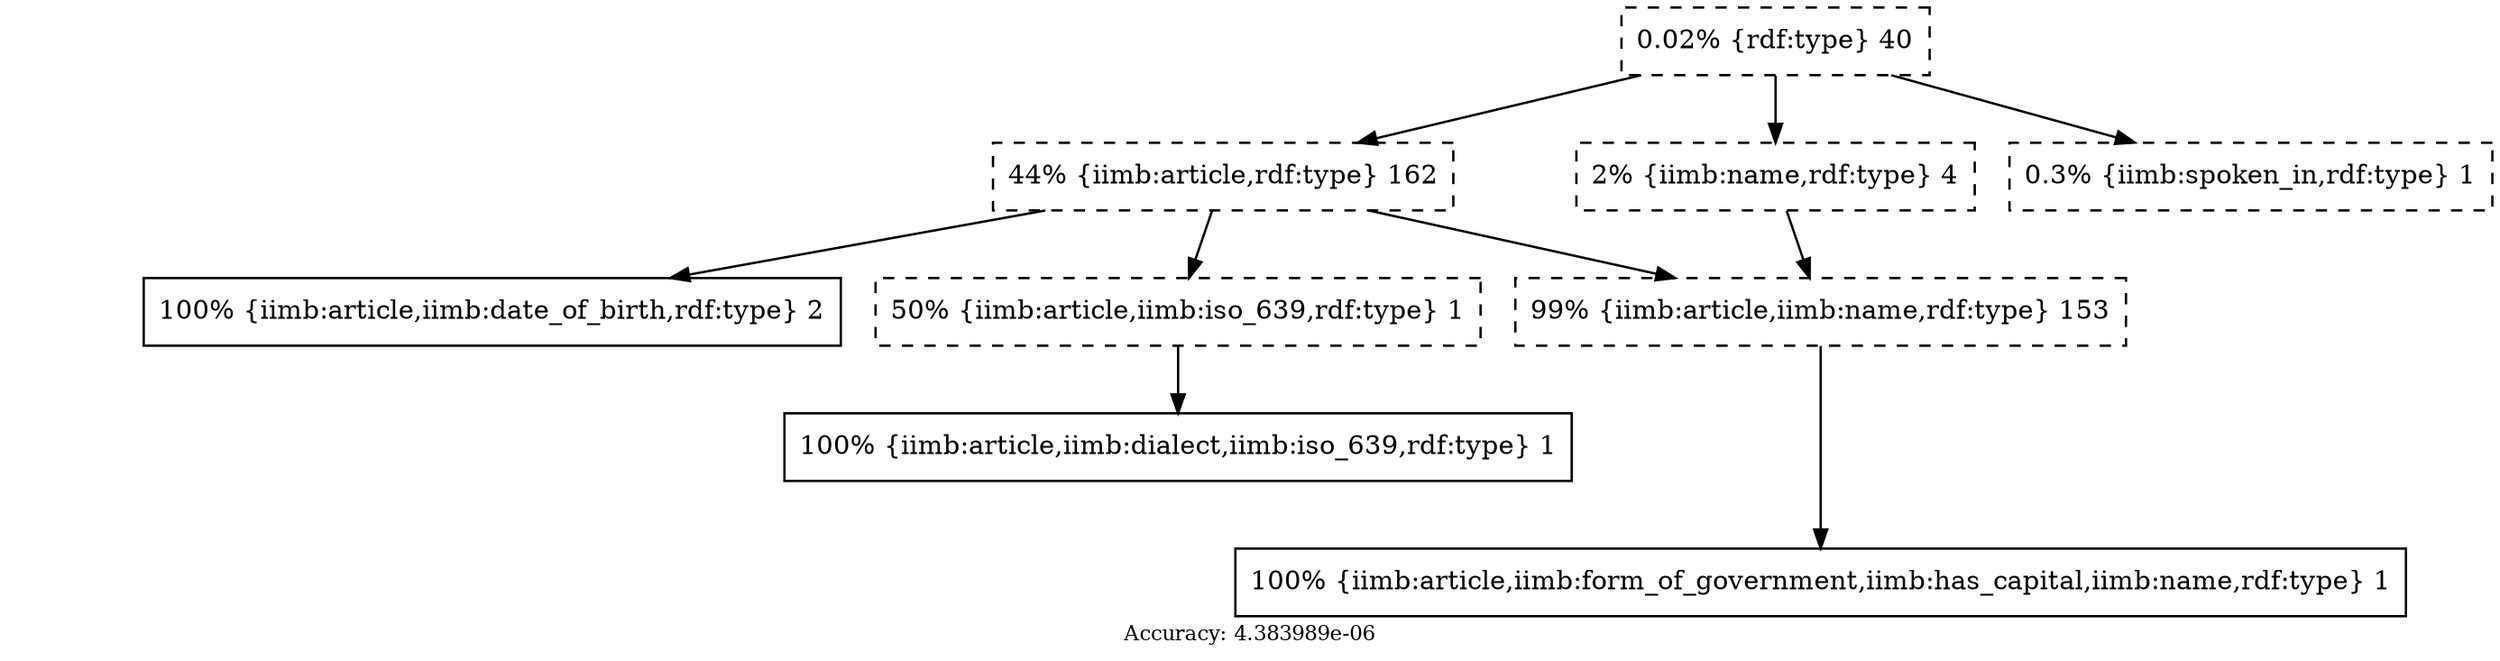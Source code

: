 digraph iimb_4 {
  edge [color=black, penwidth="1.25"];
  node [color=black, penwidth="1.25"];
  
  {
    rank=same;
    node_r1 [label="", shape="plaintext"];
    h [label="0.02% {rdf:type} 40", shape="rectangle", style="dashed"];
  }
  {
    rank=same;
    node_r2 [label="", shape="plaintext"];
    a [label="44% {iimb:article,rdf:type} 162", shape="rectangle", style="dashed"];
    g [label="2% {iimb:name,rdf:type} 4", shape="rectangle", style="dashed"];
    i [label="0.3% {iimb:spoken_in,rdf:type} 1", shape="rectangle", style="dashed"];
  }
  {
    rank=same;
    node_r3 [label="", shape="plaintext"];
    b [label="100% {iimb:article,iimb:date_of_birth,rdf:type} 2", shape="rectangle", style="solid"];
    c [label="50% {iimb:article,iimb:iso_639,rdf:type} 1", shape="rectangle", style="dashed"];
    e [label="99% {iimb:article,iimb:name,rdf:type} 153", shape="rectangle", style="dashed"];
  }
  {
    rank=same;
    node_r4 [label="", shape="plaintext", style="invis"];
    d [label="100% {iimb:article,iimb:dialect,iimb:iso_639,rdf:type} 1", shape="rectangle", style="solid"];
  }
  {
    rank=same;
    node_r5 [label="", shape="plaintext", style="invis"];
    f [label="100% {iimb:article,iimb:form_of_government,iimb:has_capital,iimb:name,rdf:type} 1", shape="rectangle", style="solid"];
  }
  
  node_r1 -> node_r2 [style="invis"];
  node_r2 -> node_r3 [style="invis"];
  node_r3 -> node_r4 [style="invis"];
  node_r4 -> node_r5 [style="invis"];
  
  a -> b [style="solid"];
  c -> d [style="solid"];
  e -> f [style="solid"];
  a -> c [style="solid"];
  a -> e [style="solid"];
  g -> e [style="solid"];
  h -> a [style="solid"];
  h -> g [style="solid"];
  h -> i [style="solid"];
  
  charset="UTF-8"
  fontsize="11.0"
  label="Accuracy: 4.383989e-06"
  overlap="false"
}

